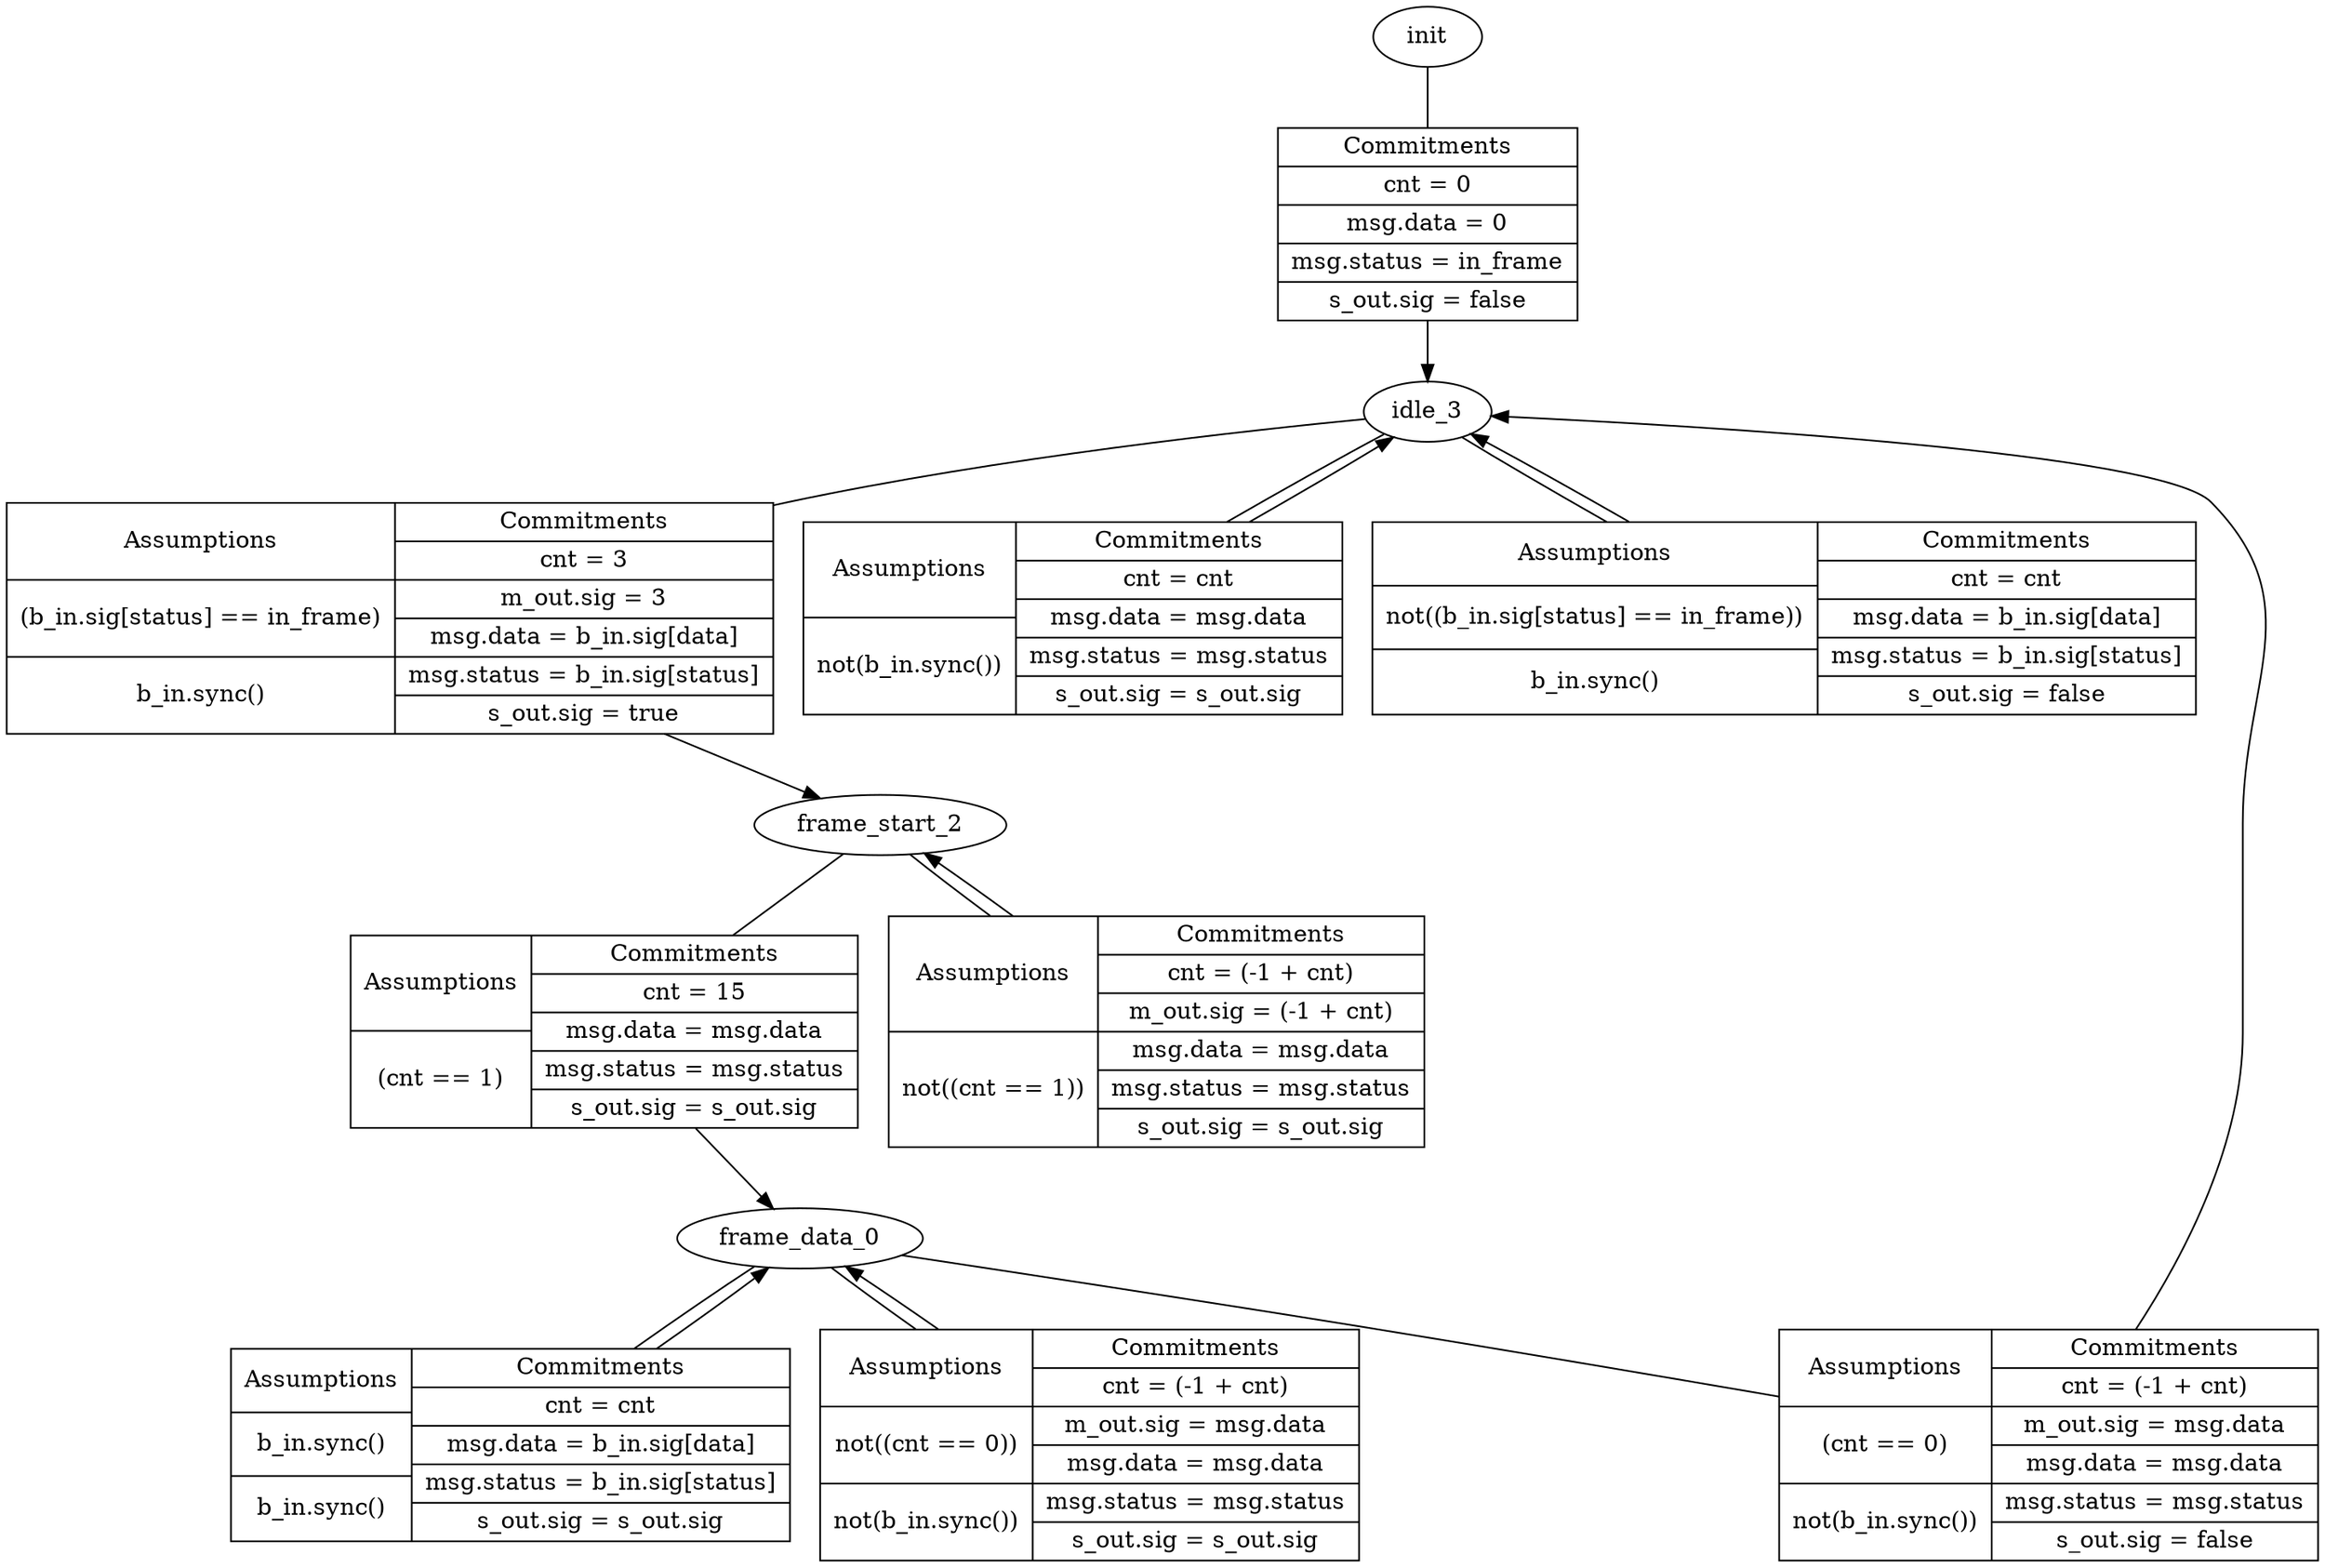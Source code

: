 digraph Example {  graph [rankdir=TD];
-1->op_10[dir=none];
op_10 ->3;
op_10[shape=record label ="{ Commitments |cnt = 0|msg.data = 0|msg.status = in_frame|s_out.sig = false}"];
-1[ label =" init "];
0->op_11[dir=none];
op_11 ->0;
op_11[shape=record label ="{ Assumptions |b_in.sync()|b_in.sync()}|{ Commitments | cnt = cnt|msg.data = b_in.sig[data]|msg.status = b_in.sig[status]|s_out.sig = s_out.sig}"];
0->op_20[dir=none];
op_20 ->0;
op_20[shape=record label ="{ Assumptions |not((cnt == 0))|not(b_in.sync())}|{ Commitments | cnt = (-1 + cnt)|m_out.sig = msg.data|msg.data = msg.data|msg.status = msg.status|s_out.sig = s_out.sig}"];
0->op_21[dir=none];
op_21 ->3;
op_21[shape=record label ="{ Assumptions |(cnt == 0)|not(b_in.sync())}|{ Commitments | cnt = (-1 + cnt)|m_out.sig = msg.data|msg.data = msg.data|msg.status = msg.status|s_out.sig = false}"];
0[ label ="frame_data_0"];
2->op_15[dir=none];
op_15 ->0;
op_15[shape=record label ="{ Assumptions |(cnt == 1)}|{ Commitments | cnt = 15|msg.data = msg.data|msg.status = msg.status|s_out.sig = s_out.sig}"];
2->op_16[dir=none];
op_16 ->2;
op_16[shape=record label ="{ Assumptions |not((cnt == 1))}|{ Commitments | cnt = (-1 + cnt)|m_out.sig = (-1 + cnt)|msg.data = msg.data|msg.status = msg.status|s_out.sig = s_out.sig}"];
2[ label ="frame_start_2"];
3->op_17[dir=none];
op_17 ->2;
op_17[shape=record label ="{ Assumptions |(b_in.sig[status] == in_frame)|b_in.sync()}|{ Commitments | cnt = 3|m_out.sig = 3|msg.data = b_in.sig[data]|msg.status = b_in.sig[status]|s_out.sig = true}"];
3->op_18[dir=none];
op_18 ->3;
op_18[shape=record label ="{ Assumptions |not(b_in.sync())}|{ Commitments | cnt = cnt|msg.data = msg.data|msg.status = msg.status|s_out.sig = s_out.sig}"];
3->op_19[dir=none];
op_19 ->3;
op_19[shape=record label ="{ Assumptions |not((b_in.sig[status] == in_frame))|b_in.sync()}|{ Commitments | cnt = cnt|msg.data = b_in.sig[data]|msg.status = b_in.sig[status]|s_out.sig = false}"];
3[ label ="idle_3"];
}
